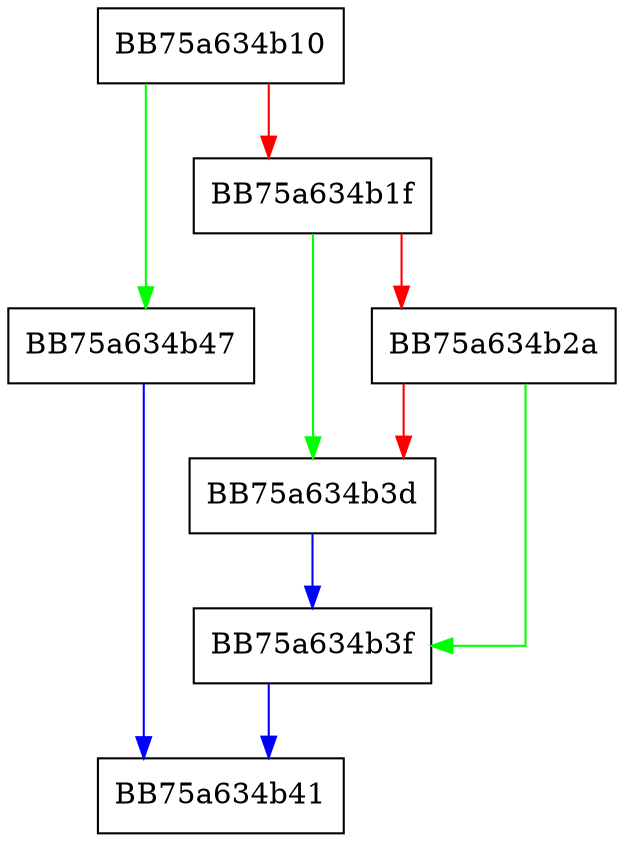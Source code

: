 digraph declare {
  node [shape="box"];
  graph [splines=ortho];
  BB75a634b10 -> BB75a634b47 [color="green"];
  BB75a634b10 -> BB75a634b1f [color="red"];
  BB75a634b1f -> BB75a634b3d [color="green"];
  BB75a634b1f -> BB75a634b2a [color="red"];
  BB75a634b2a -> BB75a634b3f [color="green"];
  BB75a634b2a -> BB75a634b3d [color="red"];
  BB75a634b3d -> BB75a634b3f [color="blue"];
  BB75a634b3f -> BB75a634b41 [color="blue"];
  BB75a634b47 -> BB75a634b41 [color="blue"];
}